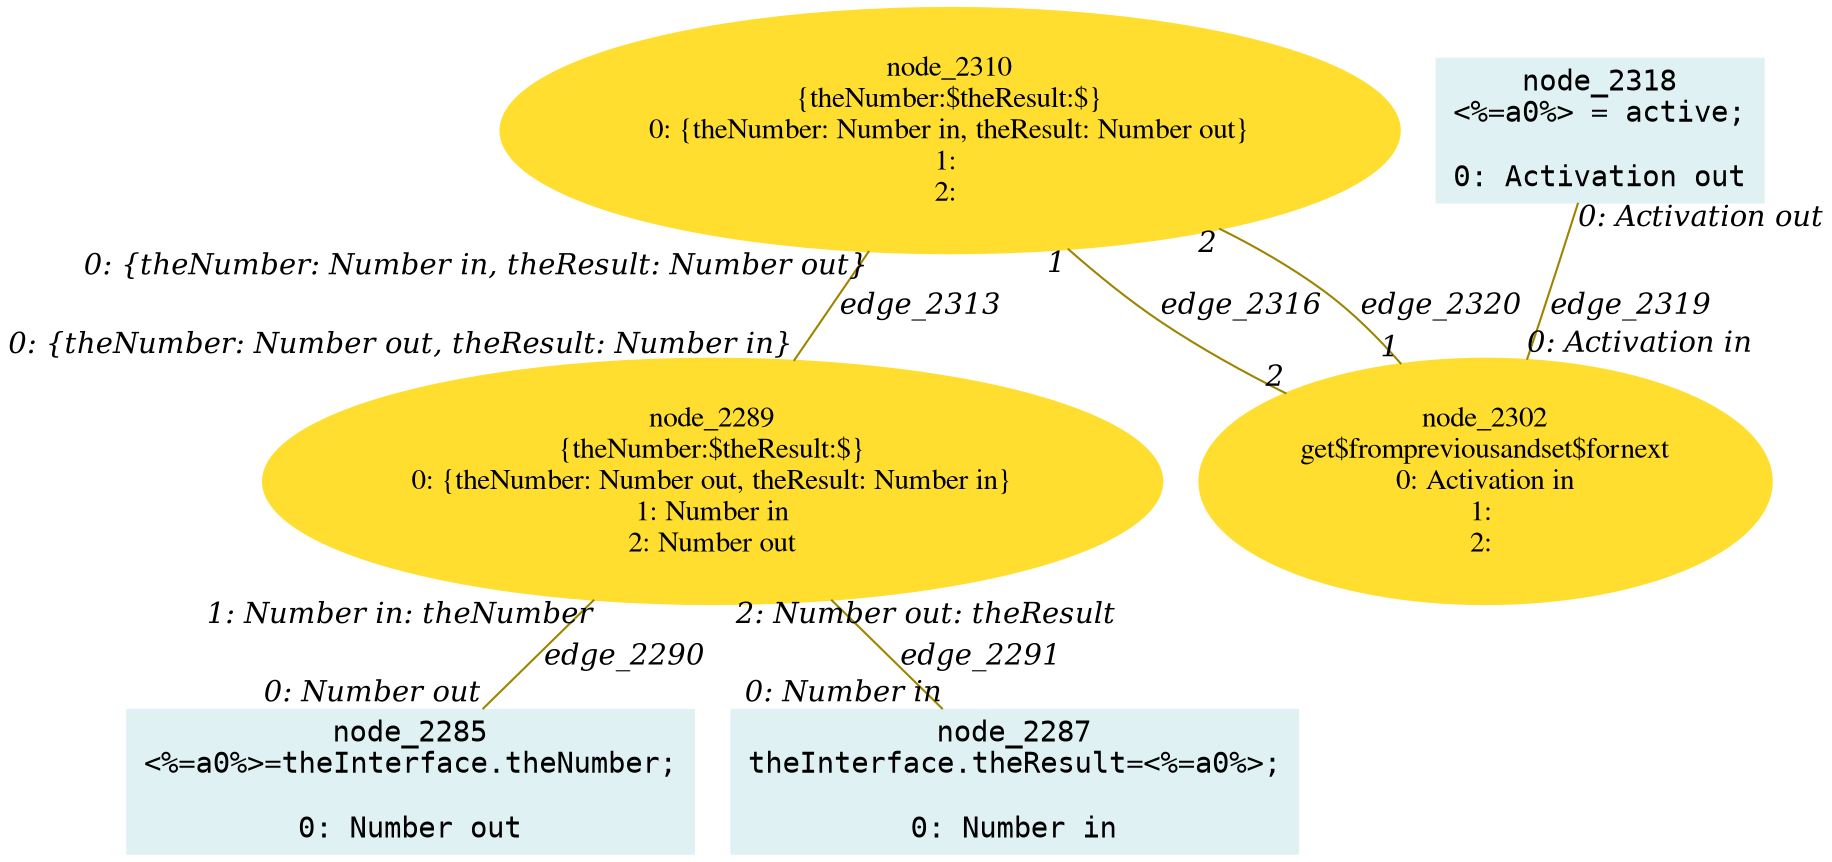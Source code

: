 digraph g{node_2285 [shape="box", style="filled", color="#dff1f2", fontname="Courier", label="node_2285
<%=a0%>=theInterface.theNumber;

0: Number out" ]
node_2287 [shape="box", style="filled", color="#dff1f2", fontname="Courier", label="node_2287
theInterface.theResult=<%=a0%>;

0: Number in" ]
node_2289 [shape="ellipse", style="filled", color="#ffde2f", fontname="Times", label="node_2289
{theNumber:$theResult:$}
0: {theNumber: Number out, theResult: Number in}
1: Number in
2: Number out" ]
node_2302 [shape="ellipse", style="filled", color="#ffde2f", fontname="Times", label="node_2302
get$frompreviousandset$fornext
0: Activation in
1: 
2: " ]
node_2310 [shape="ellipse", style="filled", color="#ffde2f", fontname="Times", label="node_2310
{theNumber:$theResult:$}
0: {theNumber: Number in, theResult: Number out}
1: 
2: " ]
node_2318 [shape="box", style="filled", color="#dff1f2", fontname="Courier", label="node_2318
<%=a0%> = active;

0: Activation out" ]
node_2289 -> node_2285 [dir=none, arrowHead=none, fontname="Times-Italic", arrowsize=1, color="#9d8400", label="edge_2290",  headlabel="0: Number out", taillabel="1: Number in: theNumber" ]
node_2289 -> node_2287 [dir=none, arrowHead=none, fontname="Times-Italic", arrowsize=1, color="#9d8400", label="edge_2291",  headlabel="0: Number in", taillabel="2: Number out: theResult" ]
node_2310 -> node_2289 [dir=none, arrowHead=none, fontname="Times-Italic", arrowsize=1, color="#9d8400", label="edge_2313",  headlabel="0: {theNumber: Number out, theResult: Number in}", taillabel="0: {theNumber: Number in, theResult: Number out}" ]
node_2302 -> node_2310 [dir=none, arrowHead=none, fontname="Times-Italic", arrowsize=1, color="#9d8400", label="edge_2316",  headlabel="1", taillabel="2" ]
node_2318 -> node_2302 [dir=none, arrowHead=none, fontname="Times-Italic", arrowsize=1, color="#9d8400", label="edge_2319",  headlabel="0: Activation in", taillabel="0: Activation out" ]
node_2310 -> node_2302 [dir=none, arrowHead=none, fontname="Times-Italic", arrowsize=1, color="#9d8400", label="edge_2320",  headlabel="1", taillabel="2" ]
}